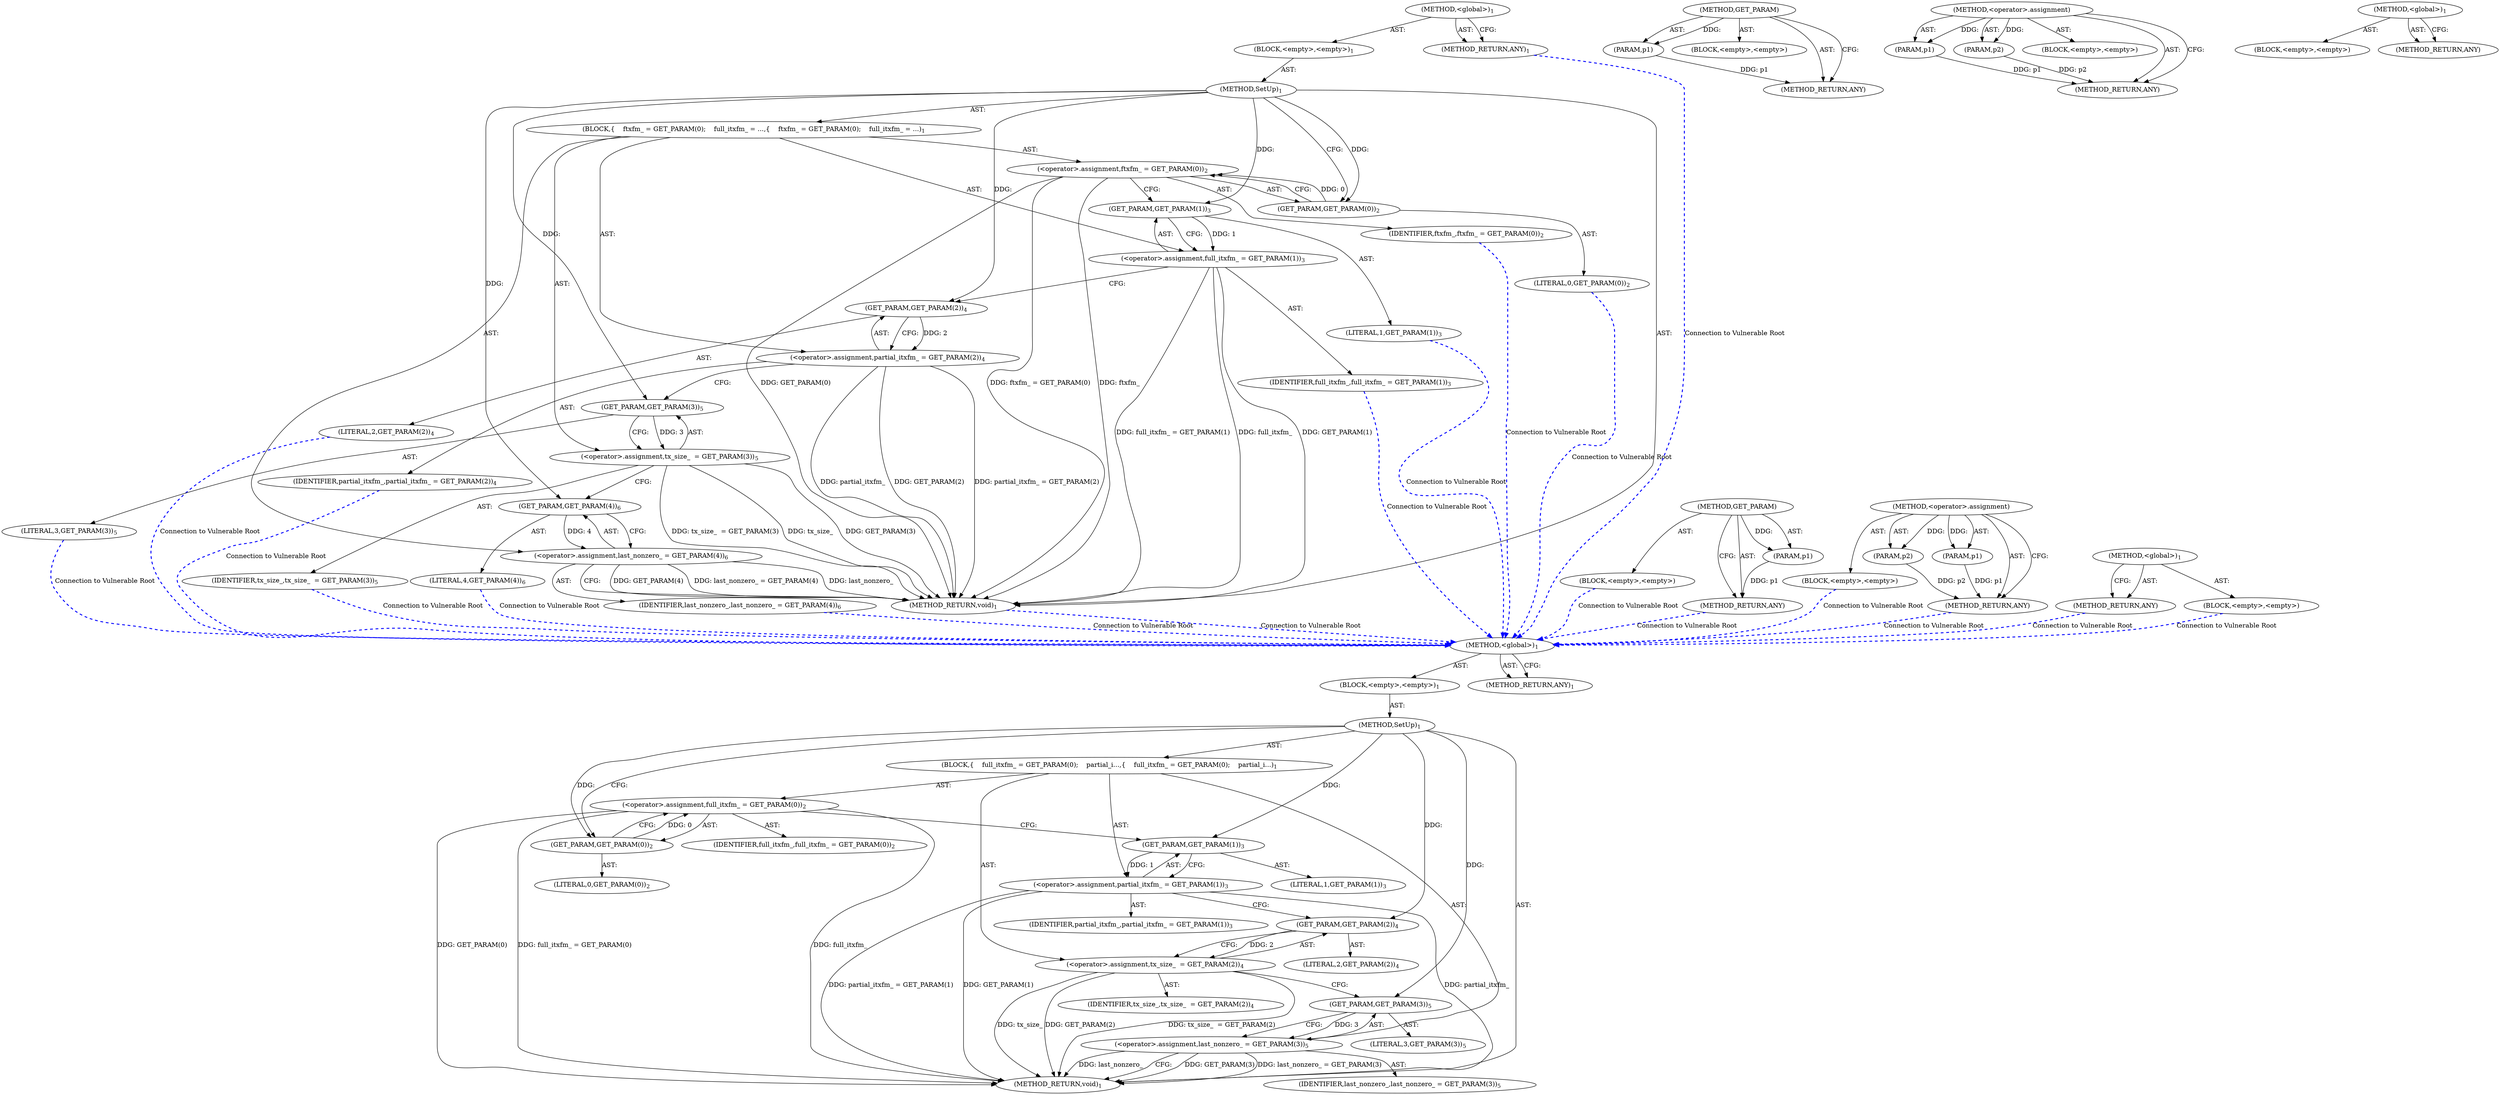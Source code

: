 digraph "&lt;global&gt;" {
vulnerable_6 [label=<(METHOD,&lt;global&gt;)<SUB>1</SUB>>];
vulnerable_7 [label=<(BLOCK,&lt;empty&gt;,&lt;empty&gt;)<SUB>1</SUB>>];
vulnerable_8 [label=<(METHOD,SetUp)<SUB>1</SUB>>];
vulnerable_9 [label=<(BLOCK,{
    full_itxfm_ = GET_PARAM(0);
    partial_i...,{
    full_itxfm_ = GET_PARAM(0);
    partial_i...)<SUB>1</SUB>>];
vulnerable_10 [label=<(&lt;operator&gt;.assignment,full_itxfm_ = GET_PARAM(0))<SUB>2</SUB>>];
vulnerable_11 [label=<(IDENTIFIER,full_itxfm_,full_itxfm_ = GET_PARAM(0))<SUB>2</SUB>>];
vulnerable_12 [label=<(GET_PARAM,GET_PARAM(0))<SUB>2</SUB>>];
vulnerable_13 [label=<(LITERAL,0,GET_PARAM(0))<SUB>2</SUB>>];
vulnerable_14 [label=<(&lt;operator&gt;.assignment,partial_itxfm_ = GET_PARAM(1))<SUB>3</SUB>>];
vulnerable_15 [label=<(IDENTIFIER,partial_itxfm_,partial_itxfm_ = GET_PARAM(1))<SUB>3</SUB>>];
vulnerable_16 [label=<(GET_PARAM,GET_PARAM(1))<SUB>3</SUB>>];
vulnerable_17 [label=<(LITERAL,1,GET_PARAM(1))<SUB>3</SUB>>];
vulnerable_18 [label=<(&lt;operator&gt;.assignment,tx_size_  = GET_PARAM(2))<SUB>4</SUB>>];
vulnerable_19 [label=<(IDENTIFIER,tx_size_,tx_size_  = GET_PARAM(2))<SUB>4</SUB>>];
vulnerable_20 [label=<(GET_PARAM,GET_PARAM(2))<SUB>4</SUB>>];
vulnerable_21 [label=<(LITERAL,2,GET_PARAM(2))<SUB>4</SUB>>];
vulnerable_22 [label=<(&lt;operator&gt;.assignment,last_nonzero_ = GET_PARAM(3))<SUB>5</SUB>>];
vulnerable_23 [label=<(IDENTIFIER,last_nonzero_,last_nonzero_ = GET_PARAM(3))<SUB>5</SUB>>];
vulnerable_24 [label=<(GET_PARAM,GET_PARAM(3))<SUB>5</SUB>>];
vulnerable_25 [label=<(LITERAL,3,GET_PARAM(3))<SUB>5</SUB>>];
vulnerable_26 [label=<(METHOD_RETURN,void)<SUB>1</SUB>>];
vulnerable_28 [label=<(METHOD_RETURN,ANY)<SUB>1</SUB>>];
vulnerable_48 [label=<(METHOD,GET_PARAM)>];
vulnerable_49 [label=<(PARAM,p1)>];
vulnerable_50 [label=<(BLOCK,&lt;empty&gt;,&lt;empty&gt;)>];
vulnerable_51 [label=<(METHOD_RETURN,ANY)>];
vulnerable_43 [label=<(METHOD,&lt;operator&gt;.assignment)>];
vulnerable_44 [label=<(PARAM,p1)>];
vulnerable_45 [label=<(PARAM,p2)>];
vulnerable_46 [label=<(BLOCK,&lt;empty&gt;,&lt;empty&gt;)>];
vulnerable_47 [label=<(METHOD_RETURN,ANY)>];
vulnerable_37 [label=<(METHOD,&lt;global&gt;)<SUB>1</SUB>>];
vulnerable_38 [label=<(BLOCK,&lt;empty&gt;,&lt;empty&gt;)>];
vulnerable_39 [label=<(METHOD_RETURN,ANY)>];
fixed_6 [label=<(METHOD,&lt;global&gt;)<SUB>1</SUB>>];
fixed_7 [label=<(BLOCK,&lt;empty&gt;,&lt;empty&gt;)<SUB>1</SUB>>];
fixed_8 [label=<(METHOD,SetUp)<SUB>1</SUB>>];
fixed_9 [label=<(BLOCK,{
    ftxfm_ = GET_PARAM(0);
    full_itxfm_ = ...,{
    ftxfm_ = GET_PARAM(0);
    full_itxfm_ = ...)<SUB>1</SUB>>];
fixed_10 [label=<(&lt;operator&gt;.assignment,ftxfm_ = GET_PARAM(0))<SUB>2</SUB>>];
fixed_11 [label=<(IDENTIFIER,ftxfm_,ftxfm_ = GET_PARAM(0))<SUB>2</SUB>>];
fixed_12 [label=<(GET_PARAM,GET_PARAM(0))<SUB>2</SUB>>];
fixed_13 [label=<(LITERAL,0,GET_PARAM(0))<SUB>2</SUB>>];
fixed_14 [label=<(&lt;operator&gt;.assignment,full_itxfm_ = GET_PARAM(1))<SUB>3</SUB>>];
fixed_15 [label=<(IDENTIFIER,full_itxfm_,full_itxfm_ = GET_PARAM(1))<SUB>3</SUB>>];
fixed_16 [label=<(GET_PARAM,GET_PARAM(1))<SUB>3</SUB>>];
fixed_17 [label=<(LITERAL,1,GET_PARAM(1))<SUB>3</SUB>>];
fixed_18 [label=<(&lt;operator&gt;.assignment,partial_itxfm_ = GET_PARAM(2))<SUB>4</SUB>>];
fixed_19 [label=<(IDENTIFIER,partial_itxfm_,partial_itxfm_ = GET_PARAM(2))<SUB>4</SUB>>];
fixed_20 [label=<(GET_PARAM,GET_PARAM(2))<SUB>4</SUB>>];
fixed_21 [label=<(LITERAL,2,GET_PARAM(2))<SUB>4</SUB>>];
fixed_22 [label=<(&lt;operator&gt;.assignment,tx_size_  = GET_PARAM(3))<SUB>5</SUB>>];
fixed_23 [label=<(IDENTIFIER,tx_size_,tx_size_  = GET_PARAM(3))<SUB>5</SUB>>];
fixed_24 [label=<(GET_PARAM,GET_PARAM(3))<SUB>5</SUB>>];
fixed_25 [label=<(LITERAL,3,GET_PARAM(3))<SUB>5</SUB>>];
fixed_26 [label=<(&lt;operator&gt;.assignment,last_nonzero_ = GET_PARAM(4))<SUB>6</SUB>>];
fixed_27 [label=<(IDENTIFIER,last_nonzero_,last_nonzero_ = GET_PARAM(4))<SUB>6</SUB>>];
fixed_28 [label=<(GET_PARAM,GET_PARAM(4))<SUB>6</SUB>>];
fixed_29 [label=<(LITERAL,4,GET_PARAM(4))<SUB>6</SUB>>];
fixed_30 [label=<(METHOD_RETURN,void)<SUB>1</SUB>>];
fixed_32 [label=<(METHOD_RETURN,ANY)<SUB>1</SUB>>];
fixed_52 [label=<(METHOD,GET_PARAM)>];
fixed_53 [label=<(PARAM,p1)>];
fixed_54 [label=<(BLOCK,&lt;empty&gt;,&lt;empty&gt;)>];
fixed_55 [label=<(METHOD_RETURN,ANY)>];
fixed_47 [label=<(METHOD,&lt;operator&gt;.assignment)>];
fixed_48 [label=<(PARAM,p1)>];
fixed_49 [label=<(PARAM,p2)>];
fixed_50 [label=<(BLOCK,&lt;empty&gt;,&lt;empty&gt;)>];
fixed_51 [label=<(METHOD_RETURN,ANY)>];
fixed_41 [label=<(METHOD,&lt;global&gt;)<SUB>1</SUB>>];
fixed_42 [label=<(BLOCK,&lt;empty&gt;,&lt;empty&gt;)>];
fixed_43 [label=<(METHOD_RETURN,ANY)>];
vulnerable_6 -> vulnerable_7  [key=0, label="AST: "];
vulnerable_6 -> vulnerable_28  [key=0, label="AST: "];
vulnerable_6 -> vulnerable_28  [key=1, label="CFG: "];
vulnerable_7 -> vulnerable_8  [key=0, label="AST: "];
vulnerable_8 -> vulnerable_9  [key=0, label="AST: "];
vulnerable_8 -> vulnerable_26  [key=0, label="AST: "];
vulnerable_8 -> vulnerable_12  [key=0, label="CFG: "];
vulnerable_8 -> vulnerable_12  [key=1, label="DDG: "];
vulnerable_8 -> vulnerable_16  [key=0, label="DDG: "];
vulnerable_8 -> vulnerable_20  [key=0, label="DDG: "];
vulnerable_8 -> vulnerable_24  [key=0, label="DDG: "];
vulnerable_9 -> vulnerable_10  [key=0, label="AST: "];
vulnerable_9 -> vulnerable_14  [key=0, label="AST: "];
vulnerable_9 -> vulnerable_18  [key=0, label="AST: "];
vulnerable_9 -> vulnerable_22  [key=0, label="AST: "];
vulnerable_10 -> vulnerable_11  [key=0, label="AST: "];
vulnerable_10 -> vulnerable_12  [key=0, label="AST: "];
vulnerable_10 -> vulnerable_16  [key=0, label="CFG: "];
vulnerable_10 -> vulnerable_26  [key=0, label="DDG: GET_PARAM(0)"];
vulnerable_10 -> vulnerable_26  [key=1, label="DDG: full_itxfm_ = GET_PARAM(0)"];
vulnerable_10 -> vulnerable_26  [key=2, label="DDG: full_itxfm_"];
vulnerable_12 -> vulnerable_13  [key=0, label="AST: "];
vulnerable_12 -> vulnerable_10  [key=0, label="CFG: "];
vulnerable_12 -> vulnerable_10  [key=1, label="DDG: 0"];
vulnerable_14 -> vulnerable_15  [key=0, label="AST: "];
vulnerable_14 -> vulnerable_16  [key=0, label="AST: "];
vulnerable_14 -> vulnerable_20  [key=0, label="CFG: "];
vulnerable_14 -> vulnerable_26  [key=0, label="DDG: GET_PARAM(1)"];
vulnerable_14 -> vulnerable_26  [key=1, label="DDG: partial_itxfm_ = GET_PARAM(1)"];
vulnerable_14 -> vulnerable_26  [key=2, label="DDG: partial_itxfm_"];
vulnerable_16 -> vulnerable_17  [key=0, label="AST: "];
vulnerable_16 -> vulnerable_14  [key=0, label="CFG: "];
vulnerable_16 -> vulnerable_14  [key=1, label="DDG: 1"];
vulnerable_18 -> vulnerable_19  [key=0, label="AST: "];
vulnerable_18 -> vulnerable_20  [key=0, label="AST: "];
vulnerable_18 -> vulnerable_24  [key=0, label="CFG: "];
vulnerable_18 -> vulnerable_26  [key=0, label="DDG: GET_PARAM(2)"];
vulnerable_18 -> vulnerable_26  [key=1, label="DDG: tx_size_  = GET_PARAM(2)"];
vulnerable_18 -> vulnerable_26  [key=2, label="DDG: tx_size_"];
vulnerable_20 -> vulnerable_21  [key=0, label="AST: "];
vulnerable_20 -> vulnerable_18  [key=0, label="CFG: "];
vulnerable_20 -> vulnerable_18  [key=1, label="DDG: 2"];
vulnerable_22 -> vulnerable_23  [key=0, label="AST: "];
vulnerable_22 -> vulnerable_24  [key=0, label="AST: "];
vulnerable_22 -> vulnerable_26  [key=0, label="CFG: "];
vulnerable_22 -> vulnerable_26  [key=1, label="DDG: GET_PARAM(3)"];
vulnerable_22 -> vulnerable_26  [key=2, label="DDG: last_nonzero_ = GET_PARAM(3)"];
vulnerable_22 -> vulnerable_26  [key=3, label="DDG: last_nonzero_"];
vulnerable_24 -> vulnerable_25  [key=0, label="AST: "];
vulnerable_24 -> vulnerable_22  [key=0, label="CFG: "];
vulnerable_24 -> vulnerable_22  [key=1, label="DDG: 3"];
vulnerable_48 -> vulnerable_49  [key=0, label="AST: "];
vulnerable_48 -> vulnerable_49  [key=1, label="DDG: "];
vulnerable_48 -> vulnerable_50  [key=0, label="AST: "];
vulnerable_48 -> vulnerable_51  [key=0, label="AST: "];
vulnerable_48 -> vulnerable_51  [key=1, label="CFG: "];
vulnerable_49 -> vulnerable_51  [key=0, label="DDG: p1"];
vulnerable_43 -> vulnerable_44  [key=0, label="AST: "];
vulnerable_43 -> vulnerable_44  [key=1, label="DDG: "];
vulnerable_43 -> vulnerable_46  [key=0, label="AST: "];
vulnerable_43 -> vulnerable_45  [key=0, label="AST: "];
vulnerable_43 -> vulnerable_45  [key=1, label="DDG: "];
vulnerable_43 -> vulnerable_47  [key=0, label="AST: "];
vulnerable_43 -> vulnerable_47  [key=1, label="CFG: "];
vulnerable_44 -> vulnerable_47  [key=0, label="DDG: p1"];
vulnerable_45 -> vulnerable_47  [key=0, label="DDG: p2"];
vulnerable_37 -> vulnerable_38  [key=0, label="AST: "];
vulnerable_37 -> vulnerable_39  [key=0, label="AST: "];
vulnerable_37 -> vulnerable_39  [key=1, label="CFG: "];
fixed_6 -> fixed_7  [key=0, label="AST: "];
fixed_6 -> fixed_32  [key=0, label="AST: "];
fixed_6 -> fixed_32  [key=1, label="CFG: "];
fixed_7 -> fixed_8  [key=0, label="AST: "];
fixed_8 -> fixed_9  [key=0, label="AST: "];
fixed_8 -> fixed_30  [key=0, label="AST: "];
fixed_8 -> fixed_12  [key=0, label="CFG: "];
fixed_8 -> fixed_12  [key=1, label="DDG: "];
fixed_8 -> fixed_16  [key=0, label="DDG: "];
fixed_8 -> fixed_20  [key=0, label="DDG: "];
fixed_8 -> fixed_24  [key=0, label="DDG: "];
fixed_8 -> fixed_28  [key=0, label="DDG: "];
fixed_9 -> fixed_10  [key=0, label="AST: "];
fixed_9 -> fixed_14  [key=0, label="AST: "];
fixed_9 -> fixed_18  [key=0, label="AST: "];
fixed_9 -> fixed_22  [key=0, label="AST: "];
fixed_9 -> fixed_26  [key=0, label="AST: "];
fixed_10 -> fixed_11  [key=0, label="AST: "];
fixed_10 -> fixed_12  [key=0, label="AST: "];
fixed_10 -> fixed_16  [key=0, label="CFG: "];
fixed_10 -> fixed_30  [key=0, label="DDG: GET_PARAM(0)"];
fixed_10 -> fixed_30  [key=1, label="DDG: ftxfm_ = GET_PARAM(0)"];
fixed_10 -> fixed_30  [key=2, label="DDG: ftxfm_"];
fixed_11 -> vulnerable_6  [color=blue, key=0, label="Connection to Vulnerable Root", penwidth="2.0", style=dashed];
fixed_12 -> fixed_13  [key=0, label="AST: "];
fixed_12 -> fixed_10  [key=0, label="CFG: "];
fixed_12 -> fixed_10  [key=1, label="DDG: 0"];
fixed_13 -> vulnerable_6  [color=blue, key=0, label="Connection to Vulnerable Root", penwidth="2.0", style=dashed];
fixed_14 -> fixed_15  [key=0, label="AST: "];
fixed_14 -> fixed_16  [key=0, label="AST: "];
fixed_14 -> fixed_20  [key=0, label="CFG: "];
fixed_14 -> fixed_30  [key=0, label="DDG: GET_PARAM(1)"];
fixed_14 -> fixed_30  [key=1, label="DDG: full_itxfm_ = GET_PARAM(1)"];
fixed_14 -> fixed_30  [key=2, label="DDG: full_itxfm_"];
fixed_15 -> vulnerable_6  [color=blue, key=0, label="Connection to Vulnerable Root", penwidth="2.0", style=dashed];
fixed_16 -> fixed_17  [key=0, label="AST: "];
fixed_16 -> fixed_14  [key=0, label="CFG: "];
fixed_16 -> fixed_14  [key=1, label="DDG: 1"];
fixed_17 -> vulnerable_6  [color=blue, key=0, label="Connection to Vulnerable Root", penwidth="2.0", style=dashed];
fixed_18 -> fixed_19  [key=0, label="AST: "];
fixed_18 -> fixed_20  [key=0, label="AST: "];
fixed_18 -> fixed_24  [key=0, label="CFG: "];
fixed_18 -> fixed_30  [key=0, label="DDG: GET_PARAM(2)"];
fixed_18 -> fixed_30  [key=1, label="DDG: partial_itxfm_ = GET_PARAM(2)"];
fixed_18 -> fixed_30  [key=2, label="DDG: partial_itxfm_"];
fixed_19 -> vulnerable_6  [color=blue, key=0, label="Connection to Vulnerable Root", penwidth="2.0", style=dashed];
fixed_20 -> fixed_21  [key=0, label="AST: "];
fixed_20 -> fixed_18  [key=0, label="CFG: "];
fixed_20 -> fixed_18  [key=1, label="DDG: 2"];
fixed_21 -> vulnerable_6  [color=blue, key=0, label="Connection to Vulnerable Root", penwidth="2.0", style=dashed];
fixed_22 -> fixed_23  [key=0, label="AST: "];
fixed_22 -> fixed_24  [key=0, label="AST: "];
fixed_22 -> fixed_28  [key=0, label="CFG: "];
fixed_22 -> fixed_30  [key=0, label="DDG: GET_PARAM(3)"];
fixed_22 -> fixed_30  [key=1, label="DDG: tx_size_  = GET_PARAM(3)"];
fixed_22 -> fixed_30  [key=2, label="DDG: tx_size_"];
fixed_23 -> vulnerable_6  [color=blue, key=0, label="Connection to Vulnerable Root", penwidth="2.0", style=dashed];
fixed_24 -> fixed_25  [key=0, label="AST: "];
fixed_24 -> fixed_22  [key=0, label="CFG: "];
fixed_24 -> fixed_22  [key=1, label="DDG: 3"];
fixed_25 -> vulnerable_6  [color=blue, key=0, label="Connection to Vulnerable Root", penwidth="2.0", style=dashed];
fixed_26 -> fixed_27  [key=0, label="AST: "];
fixed_26 -> fixed_28  [key=0, label="AST: "];
fixed_26 -> fixed_30  [key=0, label="CFG: "];
fixed_26 -> fixed_30  [key=1, label="DDG: GET_PARAM(4)"];
fixed_26 -> fixed_30  [key=2, label="DDG: last_nonzero_ = GET_PARAM(4)"];
fixed_26 -> fixed_30  [key=3, label="DDG: last_nonzero_"];
fixed_27 -> vulnerable_6  [color=blue, key=0, label="Connection to Vulnerable Root", penwidth="2.0", style=dashed];
fixed_28 -> fixed_29  [key=0, label="AST: "];
fixed_28 -> fixed_26  [key=0, label="CFG: "];
fixed_28 -> fixed_26  [key=1, label="DDG: 4"];
fixed_29 -> vulnerable_6  [color=blue, key=0, label="Connection to Vulnerable Root", penwidth="2.0", style=dashed];
fixed_30 -> vulnerable_6  [color=blue, key=0, label="Connection to Vulnerable Root", penwidth="2.0", style=dashed];
fixed_32 -> vulnerable_6  [color=blue, key=0, label="Connection to Vulnerable Root", penwidth="2.0", style=dashed];
fixed_52 -> fixed_53  [key=0, label="AST: "];
fixed_52 -> fixed_53  [key=1, label="DDG: "];
fixed_52 -> fixed_54  [key=0, label="AST: "];
fixed_52 -> fixed_55  [key=0, label="AST: "];
fixed_52 -> fixed_55  [key=1, label="CFG: "];
fixed_53 -> fixed_55  [key=0, label="DDG: p1"];
fixed_54 -> vulnerable_6  [color=blue, key=0, label="Connection to Vulnerable Root", penwidth="2.0", style=dashed];
fixed_55 -> vulnerable_6  [color=blue, key=0, label="Connection to Vulnerable Root", penwidth="2.0", style=dashed];
fixed_47 -> fixed_48  [key=0, label="AST: "];
fixed_47 -> fixed_48  [key=1, label="DDG: "];
fixed_47 -> fixed_50  [key=0, label="AST: "];
fixed_47 -> fixed_49  [key=0, label="AST: "];
fixed_47 -> fixed_49  [key=1, label="DDG: "];
fixed_47 -> fixed_51  [key=0, label="AST: "];
fixed_47 -> fixed_51  [key=1, label="CFG: "];
fixed_48 -> fixed_51  [key=0, label="DDG: p1"];
fixed_49 -> fixed_51  [key=0, label="DDG: p2"];
fixed_50 -> vulnerable_6  [color=blue, key=0, label="Connection to Vulnerable Root", penwidth="2.0", style=dashed];
fixed_51 -> vulnerable_6  [color=blue, key=0, label="Connection to Vulnerable Root", penwidth="2.0", style=dashed];
fixed_41 -> fixed_42  [key=0, label="AST: "];
fixed_41 -> fixed_43  [key=0, label="AST: "];
fixed_41 -> fixed_43  [key=1, label="CFG: "];
fixed_42 -> vulnerable_6  [color=blue, key=0, label="Connection to Vulnerable Root", penwidth="2.0", style=dashed];
fixed_43 -> vulnerable_6  [color=blue, key=0, label="Connection to Vulnerable Root", penwidth="2.0", style=dashed];
}
